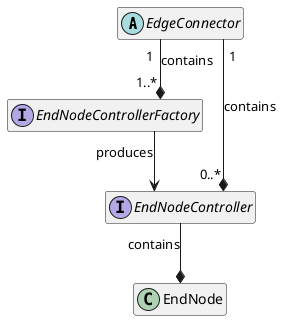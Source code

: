 @startuml
skinparam linetype ortho
hide members

abstract EdgeConnector {
    # controllerFactories: EndNodeControllerFactory[]
    # controllers: Map<string, EndNodeController>

    + abstract startRegistrationListener(): Promise<void>
    + abstract stopRegistrationListener(): Promise<void>

    + registerControllerFactory(factory: EndNodeControllerFactory)
    + getRegisteredNodes(): EndNode[]
}

interface EndNodeControllerFactory {
    + compatible: ControllerCompatibleTM
    + produce(node: EndNode) : Promise<EndNodeController>
}

interface EndNodeController{
    - endNode: EndNode
    - compatible: ControllerCompatibleTM

    + start(): void | Promise<void>
    + stop(): void | Promise<void>
    + startAdaptation(tm: ThingModel | URL): Promise<void>;
}

class EndNode{
    + uuid: string
    + manifest: Manifest
    + td: ThingDescription
    + compatible: ControllerCompatibleTM

    + static from(tm: ThingModel | URL): Promise<EndNode>
}

EndNodeController --* EndNode : contains
EndNodeControllerFactory --> EndNodeController : produces
EdgeConnector "1" --* "0..*\t  " EndNodeController : contains
EdgeConnector "1" --* "1..*\t   " EndNodeControllerFactory : contains

@enduml
